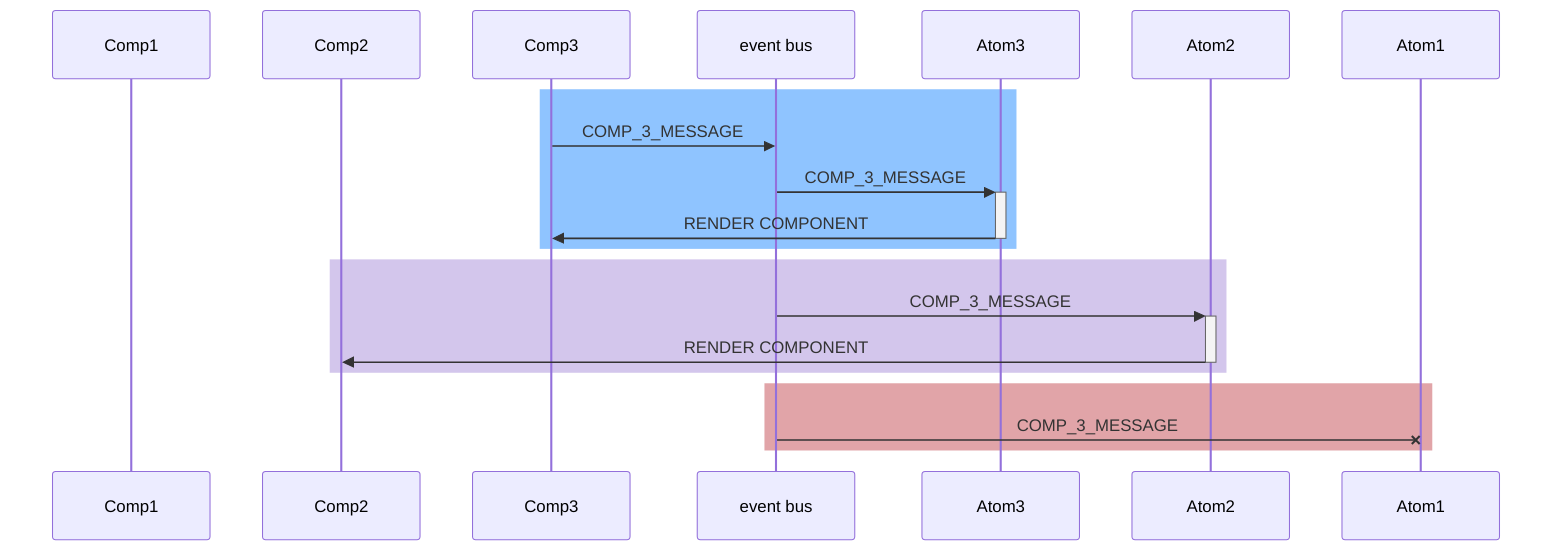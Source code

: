 sequenceDiagram
   participant Comp1
   participant Comp2
   participant Comp3
   rect rgba(33, 137, 255, .5)
   Comp3 ->> event bus: COMP_3_MESSAGE
   event bus ->> +Atom3: COMP_3_MESSAGE
   Atom3 ->>- Comp3: RENDER COMPONENT
   end
   rect rgba(110, 66, 193, .3)
   event bus ->> +Atom2: COMP_3_MESSAGE
   Atom2 ->>-Comp2: RENDER COMPONENT
   end
   rect rgba(179, 29, 39, .4)
   event bus -x Atom1: COMP_3_MESSAGE
   end